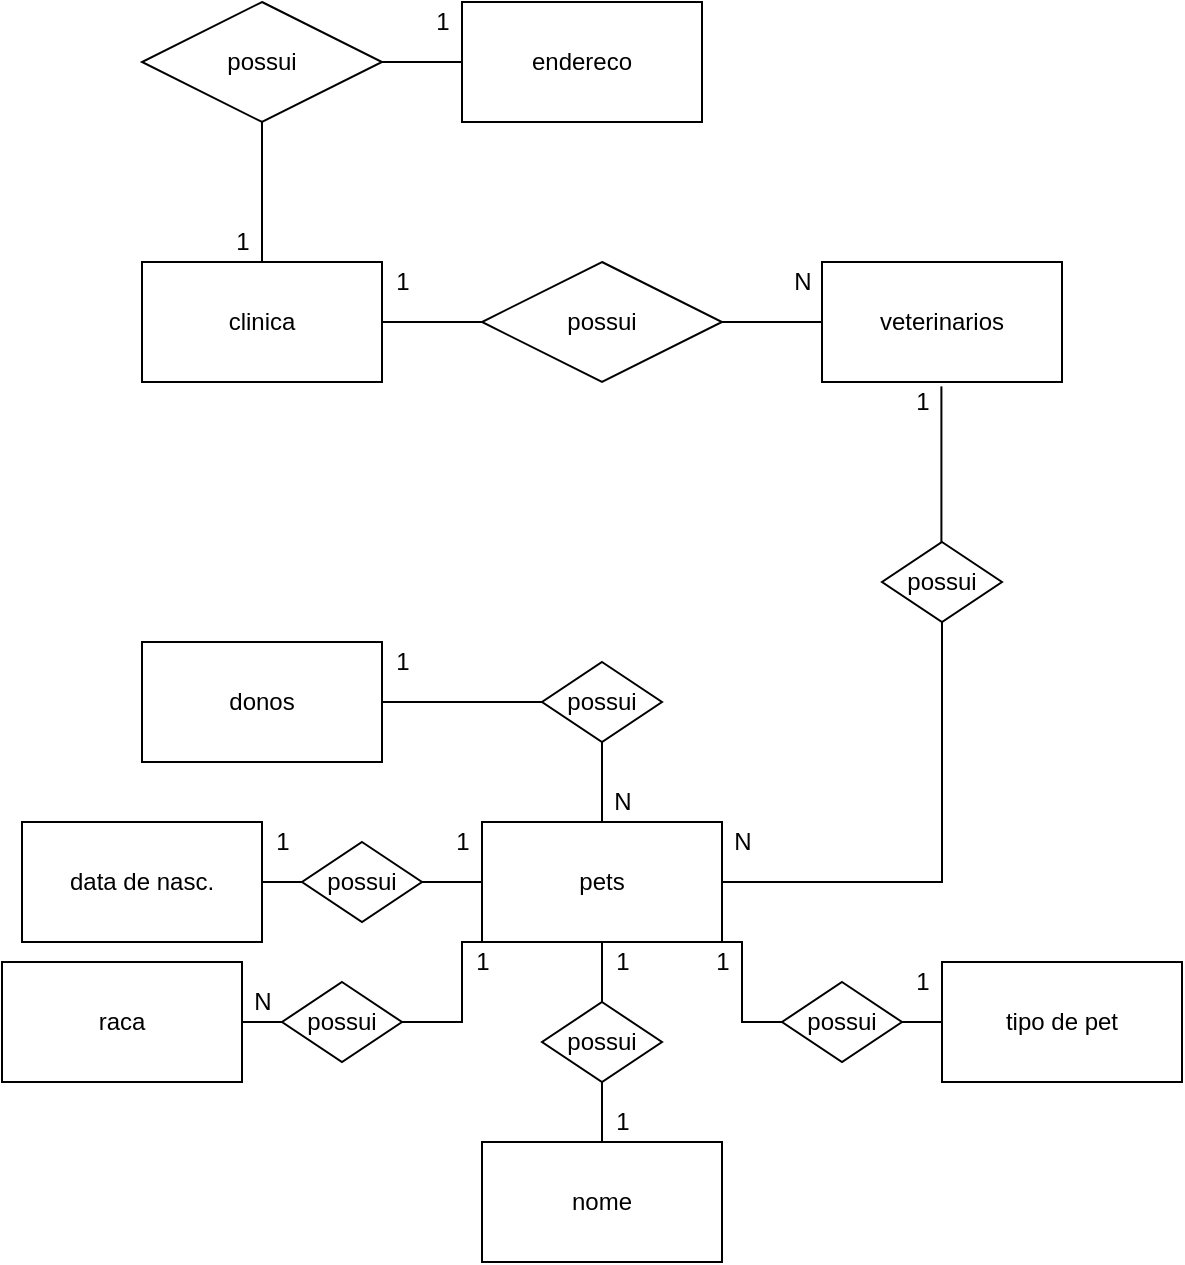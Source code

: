 <mxfile version="14.6.13" type="device"><diagram id="jDZ5YSYEBH508fuzWs_I" name="Page-1"><mxGraphModel dx="1086" dy="806" grid="1" gridSize="10" guides="1" tooltips="1" connect="1" arrows="1" fold="1" page="1" pageScale="1" pageWidth="827" pageHeight="1169" math="0" shadow="0"><root><mxCell id="0"/><mxCell id="1" parent="0"/><mxCell id="zYXxAEXa4vQErBh53tJ_-1" value="clinica" style="rounded=0;whiteSpace=wrap;html=1;" parent="1" vertex="1"><mxGeometry x="210" y="130" width="120" height="60" as="geometry"/></mxCell><mxCell id="oYMUxa5QXDAbjQLjr4uT-4" style="edgeStyle=orthogonalEdgeStyle;rounded=0;orthogonalLoop=1;jettySize=auto;html=1;entryX=0;entryY=0.5;entryDx=0;entryDy=0;endArrow=none;endFill=0;" parent="1" source="oYMUxa5QXDAbjQLjr4uT-2" target="oYMUxa5QXDAbjQLjr4uT-3" edge="1"><mxGeometry relative="1" as="geometry"/></mxCell><mxCell id="oYMUxa5QXDAbjQLjr4uT-50" style="edgeStyle=orthogonalEdgeStyle;rounded=0;orthogonalLoop=1;jettySize=auto;html=1;entryX=0.5;entryY=0;entryDx=0;entryDy=0;endArrow=none;endFill=0;" parent="1" source="oYMUxa5QXDAbjQLjr4uT-2" target="zYXxAEXa4vQErBh53tJ_-1" edge="1"><mxGeometry relative="1" as="geometry"/></mxCell><mxCell id="oYMUxa5QXDAbjQLjr4uT-2" value="possui" style="shape=rhombus;perimeter=rhombusPerimeter;whiteSpace=wrap;html=1;align=center;" parent="1" vertex="1"><mxGeometry x="210" width="120" height="60" as="geometry"/></mxCell><mxCell id="oYMUxa5QXDAbjQLjr4uT-3" value="endereco" style="rounded=0;whiteSpace=wrap;html=1;" parent="1" vertex="1"><mxGeometry x="370" width="120" height="60" as="geometry"/></mxCell><mxCell id="oYMUxa5QXDAbjQLjr4uT-38" style="edgeStyle=orthogonalEdgeStyle;rounded=0;orthogonalLoop=1;jettySize=auto;html=1;entryX=0;entryY=0.5;entryDx=0;entryDy=0;endArrow=none;endFill=0;" parent="1" source="oYMUxa5QXDAbjQLjr4uT-5" target="oYMUxa5QXDAbjQLjr4uT-40" edge="1"><mxGeometry relative="1" as="geometry"><mxPoint x="390" y="350" as="targetPoint"/></mxGeometry></mxCell><mxCell id="oYMUxa5QXDAbjQLjr4uT-5" value="donos" style="rounded=0;whiteSpace=wrap;html=1;" parent="1" vertex="1"><mxGeometry x="210" y="320" width="120" height="60" as="geometry"/></mxCell><mxCell id="oYMUxa5QXDAbjQLjr4uT-43" value="" style="edgeStyle=orthogonalEdgeStyle;rounded=0;orthogonalLoop=1;jettySize=auto;html=1;endArrow=none;endFill=0;" parent="1" source="oYMUxa5QXDAbjQLjr4uT-9" target="oYMUxa5QXDAbjQLjr4uT-40" edge="1"><mxGeometry relative="1" as="geometry"/></mxCell><mxCell id="oYMUxa5QXDAbjQLjr4uT-59" style="edgeStyle=orthogonalEdgeStyle;rounded=0;orthogonalLoop=1;jettySize=auto;html=1;endArrow=none;endFill=0;entryX=0.5;entryY=1;entryDx=0;entryDy=0;" parent="1" source="oYMUxa5QXDAbjQLjr4uT-9" target="oYMUxa5QXDAbjQLjr4uT-60" edge="1"><mxGeometry relative="1" as="geometry"><mxPoint x="610" y="360" as="targetPoint"/></mxGeometry></mxCell><mxCell id="oYMUxa5QXDAbjQLjr4uT-64" style="edgeStyle=orthogonalEdgeStyle;rounded=0;orthogonalLoop=1;jettySize=auto;html=1;exitX=0;exitY=1;exitDx=0;exitDy=0;endArrow=none;endFill=0;" parent="1" source="oYMUxa5QXDAbjQLjr4uT-9" edge="1"><mxGeometry relative="1" as="geometry"><mxPoint x="340" y="510" as="targetPoint"/><Array as="points"><mxPoint x="370" y="470"/></Array></mxGeometry></mxCell><mxCell id="oYMUxa5QXDAbjQLjr4uT-9" value="pets" style="rounded=0;whiteSpace=wrap;html=1;" parent="1" vertex="1"><mxGeometry x="380" y="410" width="120" height="60" as="geometry"/></mxCell><mxCell id="oYMUxa5QXDAbjQLjr4uT-14" value="N" style="text;html=1;align=center;verticalAlign=middle;resizable=0;points=[];autosize=1;strokeColor=none;" parent="1" vertex="1"><mxGeometry x="440" y="390" width="20" height="20" as="geometry"/></mxCell><mxCell id="oYMUxa5QXDAbjQLjr4uT-15" value="1" style="text;html=1;align=center;verticalAlign=middle;resizable=0;points=[];autosize=1;strokeColor=none;" parent="1" vertex="1"><mxGeometry x="330" y="320" width="20" height="20" as="geometry"/></mxCell><mxCell id="oYMUxa5QXDAbjQLjr4uT-16" value="1" style="text;html=1;align=center;verticalAlign=middle;resizable=0;points=[];autosize=1;strokeColor=none;" parent="1" vertex="1"><mxGeometry x="250" y="110" width="20" height="20" as="geometry"/></mxCell><mxCell id="oYMUxa5QXDAbjQLjr4uT-17" value="1" style="text;html=1;align=center;verticalAlign=middle;resizable=0;points=[];autosize=1;strokeColor=none;" parent="1" vertex="1"><mxGeometry x="350" width="20" height="20" as="geometry"/></mxCell><mxCell id="oYMUxa5QXDAbjQLjr4uT-42" style="edgeStyle=orthogonalEdgeStyle;rounded=0;orthogonalLoop=1;jettySize=auto;html=1;entryX=1;entryY=0.5;entryDx=0;entryDy=0;endArrow=none;endFill=0;" parent="1" source="oYMUxa5QXDAbjQLjr4uT-19" target="oYMUxa5QXDAbjQLjr4uT-21" edge="1"><mxGeometry relative="1" as="geometry"/></mxCell><mxCell id="oYMUxa5QXDAbjQLjr4uT-44" style="edgeStyle=orthogonalEdgeStyle;rounded=0;orthogonalLoop=1;jettySize=auto;html=1;entryX=0;entryY=0.5;entryDx=0;entryDy=0;endArrow=none;endFill=0;" parent="1" source="oYMUxa5QXDAbjQLjr4uT-19" target="oYMUxa5QXDAbjQLjr4uT-9" edge="1"><mxGeometry relative="1" as="geometry"/></mxCell><mxCell id="oYMUxa5QXDAbjQLjr4uT-19" value="possui" style="shape=rhombus;perimeter=rhombusPerimeter;whiteSpace=wrap;html=1;align=center;" parent="1" vertex="1"><mxGeometry x="290" y="420" width="60" height="40" as="geometry"/></mxCell><mxCell id="oYMUxa5QXDAbjQLjr4uT-22" value="tipo de pet" style="rounded=0;whiteSpace=wrap;html=1;" parent="1" vertex="1"><mxGeometry x="610" y="480" width="120" height="60" as="geometry"/></mxCell><mxCell id="oYMUxa5QXDAbjQLjr4uT-28" value="1" style="text;html=1;align=center;verticalAlign=middle;resizable=0;points=[];autosize=1;strokeColor=none;" parent="1" vertex="1"><mxGeometry x="360" y="410" width="20" height="20" as="geometry"/></mxCell><mxCell id="oYMUxa5QXDAbjQLjr4uT-31" style="edgeStyle=orthogonalEdgeStyle;rounded=0;orthogonalLoop=1;jettySize=auto;html=1;entryX=0.5;entryY=1;entryDx=0;entryDy=0;endArrow=none;endFill=0;" parent="1" source="oYMUxa5QXDAbjQLjr4uT-29" target="oYMUxa5QXDAbjQLjr4uT-9" edge="1"><mxGeometry relative="1" as="geometry"/></mxCell><mxCell id="oYMUxa5QXDAbjQLjr4uT-32" value="" style="edgeStyle=orthogonalEdgeStyle;rounded=0;orthogonalLoop=1;jettySize=auto;html=1;endArrow=none;endFill=0;" parent="1" source="oYMUxa5QXDAbjQLjr4uT-29" target="oYMUxa5QXDAbjQLjr4uT-30" edge="1"><mxGeometry relative="1" as="geometry"/></mxCell><mxCell id="oYMUxa5QXDAbjQLjr4uT-29" value="possui" style="shape=rhombus;perimeter=rhombusPerimeter;whiteSpace=wrap;html=1;align=center;" parent="1" vertex="1"><mxGeometry x="410" y="500" width="60" height="40" as="geometry"/></mxCell><mxCell id="oYMUxa5QXDAbjQLjr4uT-30" value="nome" style="rounded=0;whiteSpace=wrap;html=1;" parent="1" vertex="1"><mxGeometry x="380" y="570" width="120" height="60" as="geometry"/></mxCell><mxCell id="oYMUxa5QXDAbjQLjr4uT-33" value="1" style="text;html=1;align=center;verticalAlign=middle;resizable=0;points=[];autosize=1;strokeColor=none;" parent="1" vertex="1"><mxGeometry x="270" y="410" width="20" height="20" as="geometry"/></mxCell><mxCell id="oYMUxa5QXDAbjQLjr4uT-34" value="1" style="text;html=1;align=center;verticalAlign=middle;resizable=0;points=[];autosize=1;strokeColor=none;" parent="1" vertex="1"><mxGeometry x="440" y="470" width="20" height="20" as="geometry"/></mxCell><mxCell id="oYMUxa5QXDAbjQLjr4uT-35" value="1" style="text;html=1;align=center;verticalAlign=middle;resizable=0;points=[];autosize=1;strokeColor=none;" parent="1" vertex="1"><mxGeometry x="440" y="550" width="20" height="20" as="geometry"/></mxCell><mxCell id="oYMUxa5QXDAbjQLjr4uT-21" value="data de nasc." style="rounded=0;whiteSpace=wrap;html=1;" parent="1" vertex="1"><mxGeometry x="150" y="410" width="120" height="60" as="geometry"/></mxCell><mxCell id="oYMUxa5QXDAbjQLjr4uT-41" style="edgeStyle=orthogonalEdgeStyle;rounded=0;orthogonalLoop=1;jettySize=auto;html=1;endArrow=none;endFill=0;entryX=0.5;entryY=0;entryDx=0;entryDy=0;" parent="1" source="oYMUxa5QXDAbjQLjr4uT-40" target="oYMUxa5QXDAbjQLjr4uT-9" edge="1"><mxGeometry relative="1" as="geometry"><mxPoint x="420" y="400.0" as="targetPoint"/></mxGeometry></mxCell><mxCell id="oYMUxa5QXDAbjQLjr4uT-40" value="possui" style="shape=rhombus;perimeter=rhombusPerimeter;whiteSpace=wrap;html=1;align=center;" parent="1" vertex="1"><mxGeometry x="410" y="330" width="60" height="40" as="geometry"/></mxCell><mxCell id="oYMUxa5QXDAbjQLjr4uT-46" style="edgeStyle=orthogonalEdgeStyle;rounded=0;orthogonalLoop=1;jettySize=auto;html=1;exitX=0;exitY=0.5;exitDx=0;exitDy=0;endArrow=none;endFill=0;entryX=1;entryY=0.5;entryDx=0;entryDy=0;" parent="1" source="oYMUxa5QXDAbjQLjr4uT-45" target="oYMUxa5QXDAbjQLjr4uT-9" edge="1"><mxGeometry relative="1" as="geometry"><mxPoint x="510" y="439.862" as="targetPoint"/><Array as="points"><mxPoint x="510" y="510"/><mxPoint x="510" y="470"/><mxPoint x="500" y="470"/></Array></mxGeometry></mxCell><mxCell id="oYMUxa5QXDAbjQLjr4uT-47" style="edgeStyle=orthogonalEdgeStyle;rounded=0;orthogonalLoop=1;jettySize=auto;html=1;entryX=0;entryY=0.5;entryDx=0;entryDy=0;endArrow=none;endFill=0;" parent="1" source="oYMUxa5QXDAbjQLjr4uT-45" target="oYMUxa5QXDAbjQLjr4uT-22" edge="1"><mxGeometry relative="1" as="geometry"/></mxCell><mxCell id="oYMUxa5QXDAbjQLjr4uT-45" value="possui" style="shape=rhombus;perimeter=rhombusPerimeter;whiteSpace=wrap;html=1;align=center;" parent="1" vertex="1"><mxGeometry x="530" y="490" width="60" height="40" as="geometry"/></mxCell><mxCell id="oYMUxa5QXDAbjQLjr4uT-48" value="N" style="text;html=1;align=center;verticalAlign=middle;resizable=0;points=[];autosize=1;strokeColor=none;" parent="1" vertex="1"><mxGeometry x="500" y="410" width="20" height="20" as="geometry"/></mxCell><mxCell id="oYMUxa5QXDAbjQLjr4uT-49" value="1" style="text;html=1;align=center;verticalAlign=middle;resizable=0;points=[];autosize=1;strokeColor=none;" parent="1" vertex="1"><mxGeometry x="590" y="480" width="20" height="20" as="geometry"/></mxCell><mxCell id="oYMUxa5QXDAbjQLjr4uT-52" style="edgeStyle=orthogonalEdgeStyle;rounded=0;orthogonalLoop=1;jettySize=auto;html=1;entryX=1;entryY=0.5;entryDx=0;entryDy=0;endArrow=none;endFill=0;" parent="1" source="oYMUxa5QXDAbjQLjr4uT-51" target="zYXxAEXa4vQErBh53tJ_-1" edge="1"><mxGeometry relative="1" as="geometry"/></mxCell><mxCell id="oYMUxa5QXDAbjQLjr4uT-55" style="edgeStyle=orthogonalEdgeStyle;rounded=0;orthogonalLoop=1;jettySize=auto;html=1;entryX=0;entryY=0.5;entryDx=0;entryDy=0;endArrow=none;endFill=0;" parent="1" source="oYMUxa5QXDAbjQLjr4uT-51" target="oYMUxa5QXDAbjQLjr4uT-54" edge="1"><mxGeometry relative="1" as="geometry"/></mxCell><mxCell id="oYMUxa5QXDAbjQLjr4uT-51" value="possui" style="shape=rhombus;perimeter=rhombusPerimeter;whiteSpace=wrap;html=1;align=center;" parent="1" vertex="1"><mxGeometry x="380" y="130" width="120" height="60" as="geometry"/></mxCell><mxCell id="oYMUxa5QXDAbjQLjr4uT-53" value="1" style="text;html=1;align=center;verticalAlign=middle;resizable=0;points=[];autosize=1;strokeColor=none;" parent="1" vertex="1"><mxGeometry x="330" y="130" width="20" height="20" as="geometry"/></mxCell><mxCell id="oYMUxa5QXDAbjQLjr4uT-54" value="veterinarios" style="rounded=0;whiteSpace=wrap;html=1;" parent="1" vertex="1"><mxGeometry x="550" y="130" width="120" height="60" as="geometry"/></mxCell><mxCell id="oYMUxa5QXDAbjQLjr4uT-56" value="N" style="text;html=1;align=center;verticalAlign=middle;resizable=0;points=[];autosize=1;strokeColor=none;" parent="1" vertex="1"><mxGeometry x="530" y="130" width="20" height="20" as="geometry"/></mxCell><mxCell id="oYMUxa5QXDAbjQLjr4uT-58" value="1" style="text;html=1;align=center;verticalAlign=middle;resizable=0;points=[];autosize=1;strokeColor=none;" parent="1" vertex="1"><mxGeometry x="590" y="190" width="20" height="20" as="geometry"/></mxCell><mxCell id="oYMUxa5QXDAbjQLjr4uT-61" style="edgeStyle=orthogonalEdgeStyle;rounded=0;orthogonalLoop=1;jettySize=auto;html=1;entryX=0.984;entryY=0.112;entryDx=0;entryDy=0;entryPerimeter=0;endArrow=none;endFill=0;" parent="1" source="oYMUxa5QXDAbjQLjr4uT-60" target="oYMUxa5QXDAbjQLjr4uT-58" edge="1"><mxGeometry relative="1" as="geometry"><Array as="points"><mxPoint x="610" y="192"/></Array></mxGeometry></mxCell><mxCell id="oYMUxa5QXDAbjQLjr4uT-60" value="possui" style="shape=rhombus;perimeter=rhombusPerimeter;whiteSpace=wrap;html=1;align=center;" parent="1" vertex="1"><mxGeometry x="580" y="270" width="60" height="40" as="geometry"/></mxCell><mxCell id="oYMUxa5QXDAbjQLjr4uT-62" value="1" style="text;html=1;align=center;verticalAlign=middle;resizable=0;points=[];autosize=1;strokeColor=none;" parent="1" vertex="1"><mxGeometry x="490" y="470" width="20" height="20" as="geometry"/></mxCell><mxCell id="oYMUxa5QXDAbjQLjr4uT-67" value="" style="edgeStyle=orthogonalEdgeStyle;rounded=0;orthogonalLoop=1;jettySize=auto;html=1;endArrow=none;endFill=0;" parent="1" source="oYMUxa5QXDAbjQLjr4uT-65" target="oYMUxa5QXDAbjQLjr4uT-66" edge="1"><mxGeometry relative="1" as="geometry"/></mxCell><mxCell id="oYMUxa5QXDAbjQLjr4uT-65" value="possui" style="shape=rhombus;perimeter=rhombusPerimeter;whiteSpace=wrap;html=1;align=center;" parent="1" vertex="1"><mxGeometry x="280" y="490" width="60" height="40" as="geometry"/></mxCell><mxCell id="oYMUxa5QXDAbjQLjr4uT-66" value="raca" style="rounded=0;whiteSpace=wrap;html=1;" parent="1" vertex="1"><mxGeometry x="140" y="480" width="120" height="60" as="geometry"/></mxCell><mxCell id="oYMUxa5QXDAbjQLjr4uT-68" value="N" style="text;html=1;align=center;verticalAlign=middle;resizable=0;points=[];autosize=1;strokeColor=none;" parent="1" vertex="1"><mxGeometry x="260" y="490" width="20" height="20" as="geometry"/></mxCell><mxCell id="oYMUxa5QXDAbjQLjr4uT-69" value="1" style="text;html=1;align=center;verticalAlign=middle;resizable=0;points=[];autosize=1;strokeColor=none;" parent="1" vertex="1"><mxGeometry x="370" y="470" width="20" height="20" as="geometry"/></mxCell></root></mxGraphModel></diagram></mxfile>